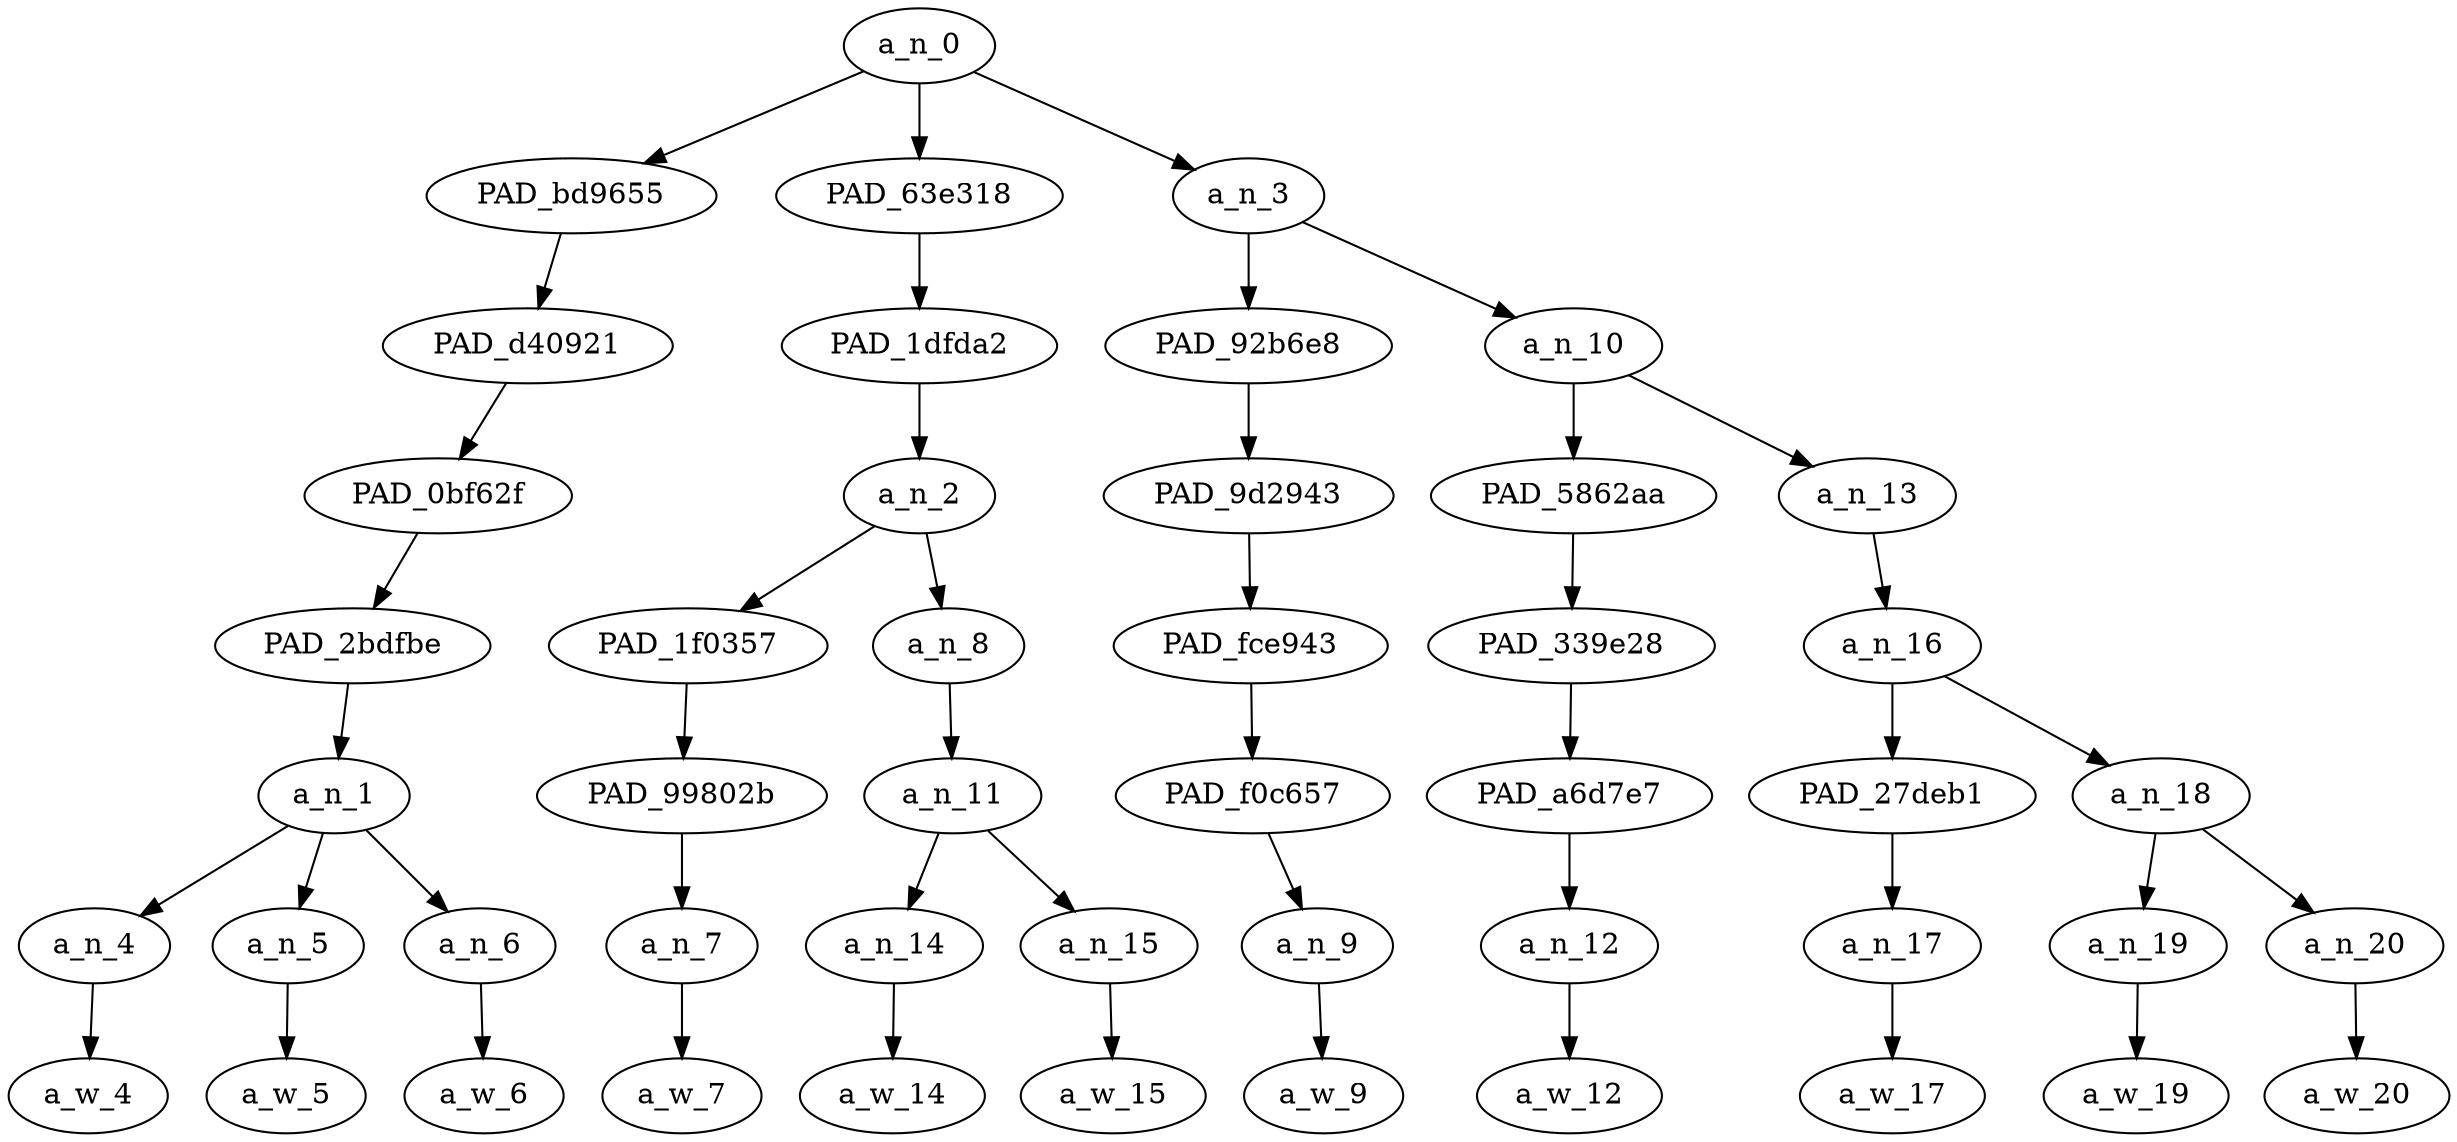 strict digraph "" {
	a_n_0	[div_dir=1,
		index=0,
		level=7,
		pos="3.8958333333333335,7!",
		text_span="[0, 1, 2, 3, 4, 5, 6, 7, 8, 9, 10]",
		value=1.00000000];
	PAD_bd9655	[div_dir=1,
		index=0,
		level=6,
		pos="1.0,6!",
		text_span="[0, 1, 2]",
		value=0.41911601];
	a_n_0 -> PAD_bd9655;
	PAD_63e318	[div_dir=1,
		index=1,
		level=6,
		pos="3.75,6!",
		text_span="[3, 4, 5]",
		value=0.14086568];
	a_n_0 -> PAD_63e318;
	a_n_3	[div_dir=1,
		index=2,
		level=6,
		pos="6.9375,6!",
		text_span="[6, 7, 8, 9, 10]",
		value=0.43923122];
	a_n_0 -> a_n_3;
	PAD_d40921	[div_dir=1,
		index=0,
		level=5,
		pos="1.0,5!",
		text_span="[0, 1, 2]",
		value=0.41911601];
	PAD_bd9655 -> PAD_d40921;
	PAD_0bf62f	[div_dir=1,
		index=0,
		level=4,
		pos="1.0,4!",
		text_span="[0, 1, 2]",
		value=0.41911601];
	PAD_d40921 -> PAD_0bf62f;
	PAD_2bdfbe	[div_dir=1,
		index=0,
		level=3,
		pos="1.0,3!",
		text_span="[0, 1, 2]",
		value=0.41911601];
	PAD_0bf62f -> PAD_2bdfbe;
	a_n_1	[div_dir=1,
		index=0,
		level=2,
		pos="1.0,2!",
		text_span="[0, 1, 2]",
		value=0.41911601];
	PAD_2bdfbe -> a_n_1;
	a_n_4	[div_dir=1,
		index=0,
		level=1,
		pos="0.0,1!",
		text_span="[0]",
		value=0.14887997];
	a_n_1 -> a_n_4;
	a_n_5	[div_dir=1,
		index=1,
		level=1,
		pos="1.0,1!",
		text_span="[1]",
		value=0.10365599];
	a_n_1 -> a_n_5;
	a_n_6	[div_dir=1,
		index=2,
		level=1,
		pos="2.0,1!",
		text_span="[2]",
		value=0.16638592];
	a_n_1 -> a_n_6;
	a_w_4	[div_dir=0,
		index=0,
		level=0,
		pos="0,0!",
		text_span="[0]",
		value=edgy];
	a_n_4 -> a_w_4;
	a_w_5	[div_dir=0,
		index=1,
		level=0,
		pos="1,0!",
		text_span="[1]",
		value=gg];
	a_n_5 -> a_w_5;
	a_w_6	[div_dir=0,
		index=2,
		level=0,
		pos="2,0!",
		text_span="[2]",
		value=stans];
	a_n_6 -> a_w_6;
	PAD_1dfda2	[div_dir=1,
		index=1,
		level=5,
		pos="3.75,5!",
		text_span="[3, 4, 5]",
		value=0.14086568];
	PAD_63e318 -> PAD_1dfda2;
	a_n_2	[div_dir=1,
		index=1,
		level=4,
		pos="3.75,4!",
		text_span="[3, 4, 5]",
		value=0.14086568];
	PAD_1dfda2 -> a_n_2;
	PAD_1f0357	[div_dir=1,
		index=1,
		level=3,
		pos="3.0,3!",
		text_span="[3]",
		value=0.05118335];
	a_n_2 -> PAD_1f0357;
	a_n_8	[div_dir=-1,
		index=2,
		level=3,
		pos="4.5,3!",
		text_span="[4, 5]",
		value=0.08952963];
	a_n_2 -> a_n_8;
	PAD_99802b	[div_dir=1,
		index=1,
		level=2,
		pos="3.0,2!",
		text_span="[3]",
		value=0.05118335];
	PAD_1f0357 -> PAD_99802b;
	a_n_7	[div_dir=1,
		index=3,
		level=1,
		pos="3.0,1!",
		text_span="[3]",
		value=0.05118335];
	PAD_99802b -> a_n_7;
	a_w_7	[div_dir=0,
		index=3,
		level=0,
		pos="3,0!",
		text_span="[3]",
		value=think];
	a_n_7 -> a_w_7;
	a_n_11	[div_dir=-1,
		index=2,
		level=2,
		pos="4.5,2!",
		text_span="[4, 5]",
		value=0.08951285];
	a_n_8 -> a_n_11;
	a_n_14	[div_dir=-1,
		index=4,
		level=1,
		pos="4.0,1!",
		text_span="[4]",
		value=0.03522495];
	a_n_11 -> a_n_14;
	a_n_15	[div_dir=1,
		index=5,
		level=1,
		pos="5.0,1!",
		text_span="[5]",
		value=0.05427111];
	a_n_11 -> a_n_15;
	a_w_14	[div_dir=0,
		index=4,
		level=0,
		pos="4,0!",
		text_span="[4]",
		value=being];
	a_n_14 -> a_w_14;
	a_w_15	[div_dir=0,
		index=5,
		level=0,
		pos="5,0!",
		text_span="[5]",
		value=racist];
	a_n_15 -> a_w_15;
	PAD_92b6e8	[div_dir=-1,
		index=2,
		level=5,
		pos="6.0,5!",
		text_span="[6]",
		value=0.03781799];
	a_n_3 -> PAD_92b6e8;
	a_n_10	[div_dir=1,
		index=3,
		level=5,
		pos="7.875,5!",
		text_span="[7, 8, 9, 10]",
		value=0.40050647];
	a_n_3 -> a_n_10;
	PAD_9d2943	[div_dir=-1,
		index=2,
		level=4,
		pos="6.0,4!",
		text_span="[6]",
		value=0.03781799];
	PAD_92b6e8 -> PAD_9d2943;
	PAD_fce943	[div_dir=-1,
		index=3,
		level=3,
		pos="6.0,3!",
		text_span="[6]",
		value=0.03781799];
	PAD_9d2943 -> PAD_fce943;
	PAD_f0c657	[div_dir=-1,
		index=3,
		level=2,
		pos="6.0,2!",
		text_span="[6]",
		value=0.03781799];
	PAD_fce943 -> PAD_f0c657;
	a_n_9	[div_dir=-1,
		index=6,
		level=1,
		pos="6.0,1!",
		text_span="[6]",
		value=0.03781799];
	PAD_f0c657 -> a_n_9;
	a_w_9	[div_dir=0,
		index=6,
		level=0,
		pos="6,0!",
		text_span="[6]",
		value=is];
	a_n_9 -> a_w_9;
	PAD_5862aa	[div_dir=1,
		index=3,
		level=4,
		pos="7.0,4!",
		text_span="[7]",
		value=0.04353017];
	a_n_10 -> PAD_5862aa;
	a_n_13	[div_dir=1,
		index=4,
		level=4,
		pos="8.75,4!",
		text_span="[8, 9, 10]",
		value=0.35598617];
	a_n_10 -> a_n_13;
	PAD_339e28	[div_dir=1,
		index=4,
		level=3,
		pos="7.0,3!",
		text_span="[7]",
		value=0.04353017];
	PAD_5862aa -> PAD_339e28;
	PAD_a6d7e7	[div_dir=1,
		index=4,
		level=2,
		pos="7.0,2!",
		text_span="[7]",
		value=0.04353017];
	PAD_339e28 -> PAD_a6d7e7;
	a_n_12	[div_dir=1,
		index=7,
		level=1,
		pos="7.0,1!",
		text_span="[7]",
		value=0.04353017];
	PAD_a6d7e7 -> a_n_12;
	a_w_12	[div_dir=0,
		index=7,
		level=0,
		pos="7,0!",
		text_span="[7]",
		value=ok];
	a_n_12 -> a_w_12;
	a_n_16	[div_dir=1,
		index=5,
		level=3,
		pos="8.75,3!",
		text_span="[8, 9, 10]",
		value=0.35497991];
	a_n_13 -> a_n_16;
	PAD_27deb1	[div_dir=1,
		index=5,
		level=2,
		pos="8.0,2!",
		text_span="[8]",
		value=0.04222322];
	a_n_16 -> PAD_27deb1;
	a_n_18	[div_dir=1,
		index=6,
		level=2,
		pos="9.5,2!",
		text_span="[9, 10]",
		value=0.31175044];
	a_n_16 -> a_n_18;
	a_n_17	[div_dir=1,
		index=8,
		level=1,
		pos="8.0,1!",
		text_span="[8]",
		value=0.04222322];
	PAD_27deb1 -> a_n_17;
	a_w_17	[div_dir=0,
		index=8,
		level=0,
		pos="8,0!",
		text_span="[8]",
		value=i];
	a_n_17 -> a_w_17;
	a_n_19	[div_dir=1,
		index=9,
		level=1,
		pos="9.0,1!",
		text_span="[9]",
		value=0.06459290];
	a_n_18 -> a_n_19;
	a_n_20	[div_dir=1,
		index=10,
		level=1,
		pos="10.0,1!",
		text_span="[10]",
		value=0.24614984];
	a_n_18 -> a_n_20;
	a_w_19	[div_dir=0,
		index=9,
		level=0,
		pos="9,0!",
		text_span="[9]",
		value=hate];
	a_n_19 -> a_w_19;
	a_w_20	[div_dir=0,
		index=10,
		level=0,
		pos="10,0!",
		text_span="[10]",
		value=faggots];
	a_n_20 -> a_w_20;
}
